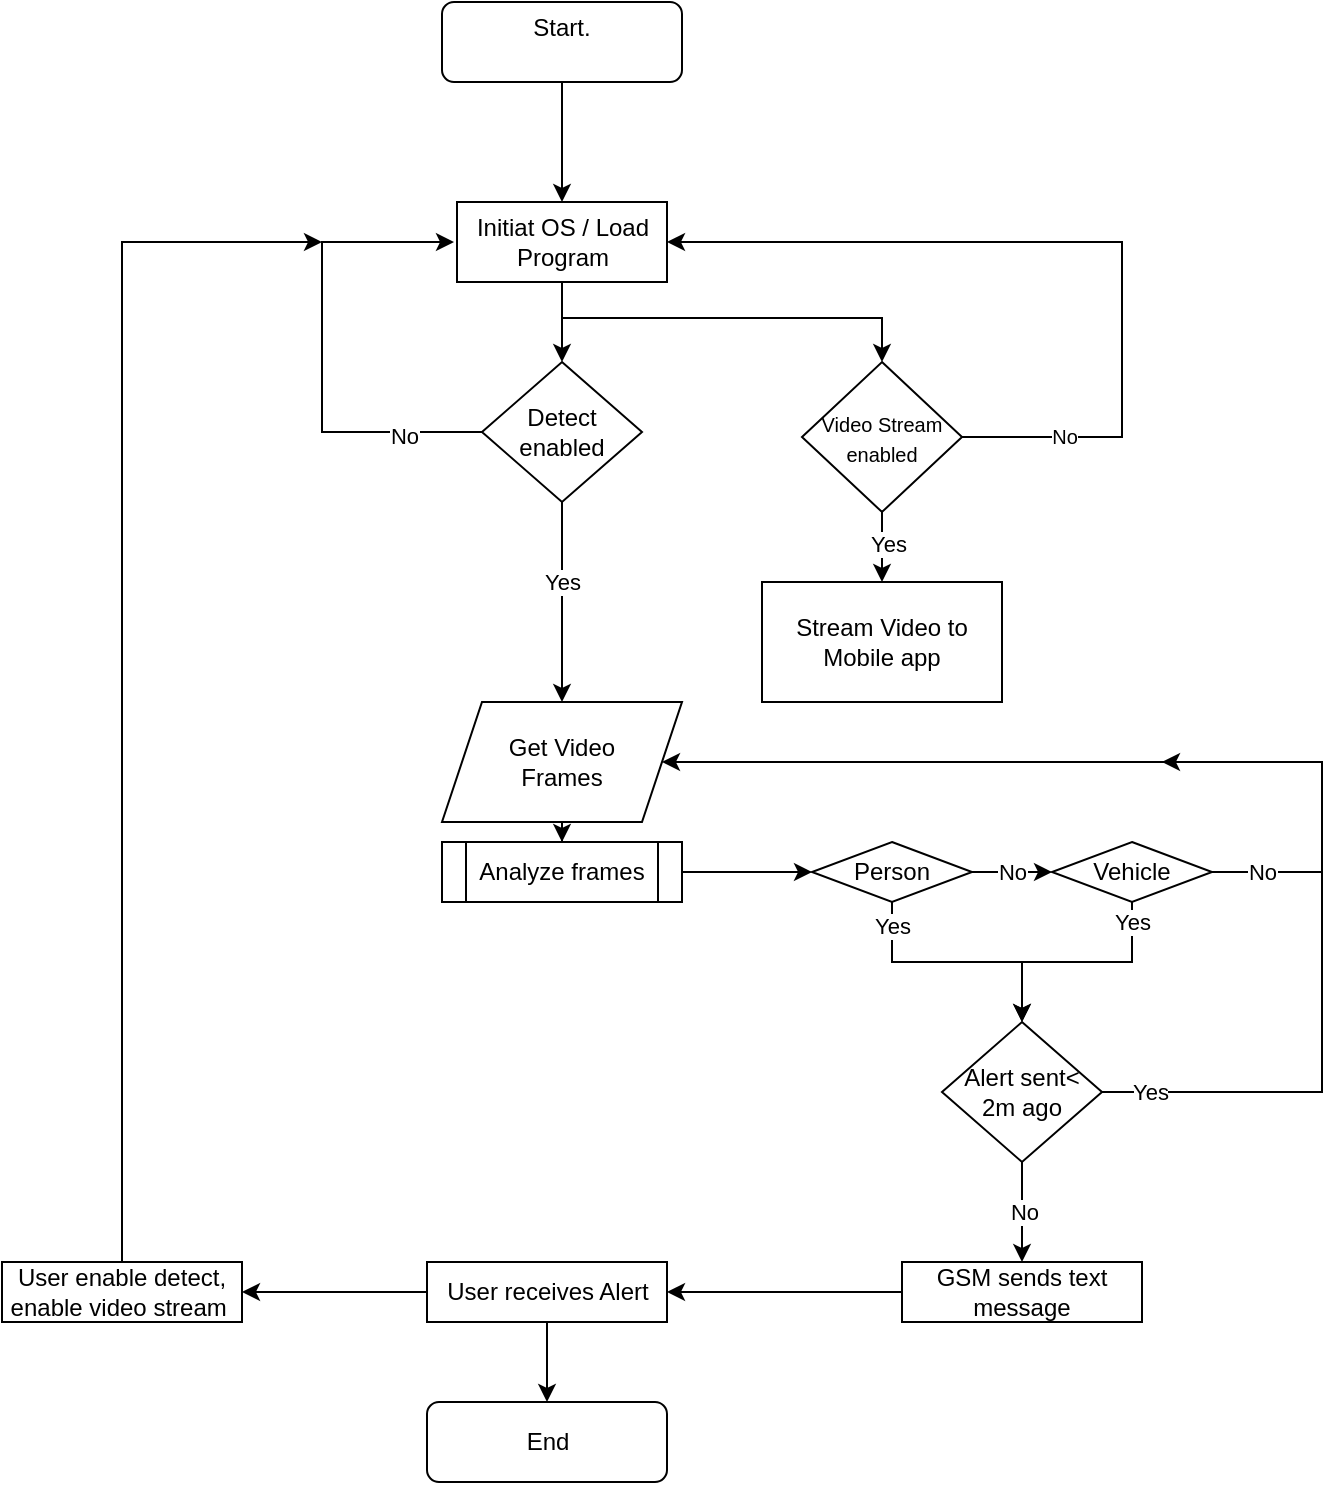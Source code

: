 <mxfile version="15.5.8" type="device"><diagram id="2kIcvvO-JdxeAvNU7qub" name="Page-1"><mxGraphModel dx="1422" dy="882" grid="1" gridSize="10" guides="1" tooltips="1" connect="1" arrows="1" fold="1" page="1" pageScale="1" pageWidth="850" pageHeight="1100" math="0" shadow="0"><root><mxCell id="0"/><mxCell id="1" parent="0"/><mxCell id="9pt7DL2BbyHa8DevOv3a-44" style="edgeStyle=orthogonalEdgeStyle;rounded=0;orthogonalLoop=1;jettySize=auto;html=1;exitX=0.5;exitY=1;exitDx=0;exitDy=0;entryX=0.5;entryY=0;entryDx=0;entryDy=0;spacing=3;" edge="1" parent="1" source="9pt7DL2BbyHa8DevOv3a-45" target="9pt7DL2BbyHa8DevOv3a-65"><mxGeometry relative="1" as="geometry"><mxPoint x="840" y="580" as="targetPoint"/></mxGeometry></mxCell><mxCell id="9pt7DL2BbyHa8DevOv3a-45" value="&lt;div&gt;Start.&lt;/div&gt;&lt;div&gt;&lt;br&gt;&lt;/div&gt;" style="rounded=1;whiteSpace=wrap;html=1;fontSize=12;glass=0;strokeWidth=1;shadow=0;spacing=3;" vertex="1" parent="1"><mxGeometry x="780" y="680" width="120" height="40" as="geometry"/></mxCell><mxCell id="9pt7DL2BbyHa8DevOv3a-46" value="" style="edgeStyle=orthogonalEdgeStyle;rounded=0;orthogonalLoop=1;jettySize=auto;html=1;spacing=3;" edge="1" parent="1" source="9pt7DL2BbyHa8DevOv3a-47" target="9pt7DL2BbyHa8DevOv3a-49"><mxGeometry relative="1" as="geometry"/></mxCell><mxCell id="9pt7DL2BbyHa8DevOv3a-47" value="&lt;div&gt;Get Video&lt;/div&gt;&lt;div&gt;Frames&lt;/div&gt;" style="shape=parallelogram;perimeter=parallelogramPerimeter;whiteSpace=wrap;html=1;fixedSize=1;rounded=0;spacing=3;" vertex="1" parent="1"><mxGeometry x="780" y="1030" width="120" height="60" as="geometry"/></mxCell><mxCell id="9pt7DL2BbyHa8DevOv3a-48" style="edgeStyle=orthogonalEdgeStyle;rounded=0;orthogonalLoop=1;jettySize=auto;html=1;exitX=1;exitY=0.5;exitDx=0;exitDy=0;entryX=0;entryY=0.5;entryDx=0;entryDy=0;spacing=3;" edge="1" parent="1" source="9pt7DL2BbyHa8DevOv3a-49" target="9pt7DL2BbyHa8DevOv3a-53"><mxGeometry relative="1" as="geometry"/></mxCell><mxCell id="9pt7DL2BbyHa8DevOv3a-49" value="Analyze frames" style="shape=process;whiteSpace=wrap;html=1;backgroundOutline=1;rounded=0;spacing=3;" vertex="1" parent="1"><mxGeometry x="780" y="1100" width="120" height="30" as="geometry"/></mxCell><mxCell id="9pt7DL2BbyHa8DevOv3a-50" value="" style="edgeStyle=orthogonalEdgeStyle;rounded=0;orthogonalLoop=1;jettySize=auto;html=1;exitX=0.5;exitY=1;exitDx=0;exitDy=0;entryX=0.5;entryY=0;entryDx=0;entryDy=0;spacing=3;" edge="1" parent="1" source="9pt7DL2BbyHa8DevOv3a-53" target="9pt7DL2BbyHa8DevOv3a-62"><mxGeometry relative="1" as="geometry"><mxPoint x="1055" y="1290" as="targetPoint"/><Array as="points"><mxPoint x="1005" y="1160"/><mxPoint x="1070" y="1160"/></Array></mxGeometry></mxCell><mxCell id="9pt7DL2BbyHa8DevOv3a-51" value="&lt;div&gt;Yes&lt;/div&gt;" style="edgeLabel;html=1;align=center;verticalAlign=middle;resizable=0;points=[];spacing=3;" vertex="1" connectable="0" parent="9pt7DL2BbyHa8DevOv3a-50"><mxGeometry x="-0.818" relative="1" as="geometry"><mxPoint as="offset"/></mxGeometry></mxCell><mxCell id="9pt7DL2BbyHa8DevOv3a-52" value="No" style="edgeStyle=orthogonalEdgeStyle;rounded=0;orthogonalLoop=1;jettySize=auto;html=1;exitX=1;exitY=0.5;exitDx=0;exitDy=0;entryX=0;entryY=0.5;entryDx=0;entryDy=0;spacing=3;" edge="1" parent="1" source="9pt7DL2BbyHa8DevOv3a-53" target="9pt7DL2BbyHa8DevOv3a-58"><mxGeometry relative="1" as="geometry"/></mxCell><mxCell id="9pt7DL2BbyHa8DevOv3a-53" value="Person" style="rhombus;whiteSpace=wrap;html=1;rounded=0;spacing=3;" vertex="1" parent="1"><mxGeometry x="965" y="1100" width="80" height="30" as="geometry"/></mxCell><mxCell id="9pt7DL2BbyHa8DevOv3a-54" value="" style="edgeStyle=orthogonalEdgeStyle;rounded=0;orthogonalLoop=1;jettySize=auto;html=1;entryX=1;entryY=0.5;entryDx=0;entryDy=0;exitX=1;exitY=0.5;exitDx=0;exitDy=0;spacing=3;" edge="1" parent="1" source="9pt7DL2BbyHa8DevOv3a-58" target="9pt7DL2BbyHa8DevOv3a-47"><mxGeometry relative="1" as="geometry"><mxPoint x="865" y="1080" as="targetPoint"/><Array as="points"><mxPoint x="1220" y="1115"/><mxPoint x="1220" y="1060"/></Array></mxGeometry></mxCell><mxCell id="9pt7DL2BbyHa8DevOv3a-55" value="&lt;div&gt;No&lt;/div&gt;" style="edgeLabel;html=1;align=center;verticalAlign=middle;resizable=0;points=[];spacing=3;" vertex="1" connectable="0" parent="9pt7DL2BbyHa8DevOv3a-54"><mxGeometry x="-0.824" y="-1" relative="1" as="geometry"><mxPoint x="-14" y="-1" as="offset"/></mxGeometry></mxCell><mxCell id="9pt7DL2BbyHa8DevOv3a-56" value="" style="edgeStyle=orthogonalEdgeStyle;rounded=0;orthogonalLoop=1;jettySize=auto;html=1;spacing=3;" edge="1" parent="1" source="9pt7DL2BbyHa8DevOv3a-58" target="9pt7DL2BbyHa8DevOv3a-62"><mxGeometry relative="1" as="geometry"><mxPoint x="1055" y="1290" as="targetPoint"/><Array as="points"><mxPoint x="1125" y="1160"/><mxPoint x="1070" y="1160"/></Array></mxGeometry></mxCell><mxCell id="9pt7DL2BbyHa8DevOv3a-57" value="&lt;div&gt;Yes&lt;/div&gt;" style="edgeLabel;html=1;align=center;verticalAlign=middle;resizable=0;points=[];spacing=3;" vertex="1" connectable="0" parent="9pt7DL2BbyHa8DevOv3a-56"><mxGeometry x="-0.829" relative="1" as="geometry"><mxPoint as="offset"/></mxGeometry></mxCell><mxCell id="9pt7DL2BbyHa8DevOv3a-58" value="&lt;div&gt;Vehicle&lt;/div&gt;" style="rhombus;whiteSpace=wrap;html=1;rounded=0;spacing=3;" vertex="1" parent="1"><mxGeometry x="1085" y="1100" width="80" height="30" as="geometry"/></mxCell><mxCell id="9pt7DL2BbyHa8DevOv3a-59" style="edgeStyle=orthogonalEdgeStyle;rounded=0;orthogonalLoop=1;jettySize=auto;html=1;exitX=1;exitY=0.5;exitDx=0;exitDy=0;spacing=3;" edge="1" parent="1" source="9pt7DL2BbyHa8DevOv3a-62"><mxGeometry relative="1" as="geometry"><mxPoint x="1140" y="1060" as="targetPoint"/><Array as="points"><mxPoint x="1220" y="1225"/><mxPoint x="1220" y="1060"/></Array></mxGeometry></mxCell><mxCell id="9pt7DL2BbyHa8DevOv3a-60" value="Yes" style="edgeLabel;html=1;align=center;verticalAlign=middle;resizable=0;points=[];spacing=3;" vertex="1" connectable="0" parent="9pt7DL2BbyHa8DevOv3a-59"><mxGeometry x="-0.864" relative="1" as="geometry"><mxPoint as="offset"/></mxGeometry></mxCell><mxCell id="9pt7DL2BbyHa8DevOv3a-61" value="No" style="edgeStyle=orthogonalEdgeStyle;rounded=0;orthogonalLoop=1;jettySize=auto;html=1;spacing=3;" edge="1" parent="1" source="9pt7DL2BbyHa8DevOv3a-62"><mxGeometry relative="1" as="geometry"><mxPoint x="1070" y="1310" as="targetPoint"/></mxGeometry></mxCell><mxCell id="9pt7DL2BbyHa8DevOv3a-62" value="&lt;div&gt;&lt;span&gt;Alert sent&amp;lt; 2m ago&lt;/span&gt;&lt;br&gt;&lt;/div&gt;" style="rhombus;whiteSpace=wrap;html=1;spacing=3;" vertex="1" parent="1"><mxGeometry x="1030" y="1190" width="80" height="70" as="geometry"/></mxCell><mxCell id="9pt7DL2BbyHa8DevOv3a-63" style="edgeStyle=orthogonalEdgeStyle;rounded=0;orthogonalLoop=1;jettySize=auto;html=1;exitX=0.5;exitY=1;exitDx=0;exitDy=0;entryX=0.5;entryY=0;entryDx=0;entryDy=0;spacing=3;" edge="1" parent="1" source="9pt7DL2BbyHa8DevOv3a-65" target="9pt7DL2BbyHa8DevOv3a-69"><mxGeometry relative="1" as="geometry"><mxPoint x="840" y="790" as="targetPoint"/></mxGeometry></mxCell><mxCell id="9pt7DL2BbyHa8DevOv3a-64" style="edgeStyle=orthogonalEdgeStyle;rounded=0;orthogonalLoop=1;jettySize=auto;html=1;entryX=0.5;entryY=0;entryDx=0;entryDy=0;" edge="1" parent="1" source="9pt7DL2BbyHa8DevOv3a-65" target="9pt7DL2BbyHa8DevOv3a-80"><mxGeometry relative="1" as="geometry"><Array as="points"><mxPoint x="840" y="838"/><mxPoint x="1000" y="838"/></Array></mxGeometry></mxCell><mxCell id="9pt7DL2BbyHa8DevOv3a-65" value="Initiat OS / Load Program" style="rounded=0;whiteSpace=wrap;html=1;spacing=3;" vertex="1" parent="1"><mxGeometry x="787.5" y="780" width="105" height="40" as="geometry"/></mxCell><mxCell id="9pt7DL2BbyHa8DevOv3a-66" style="edgeStyle=orthogonalEdgeStyle;rounded=0;orthogonalLoop=1;jettySize=auto;html=1;exitX=0;exitY=0.5;exitDx=0;exitDy=0;spacing=3;" edge="1" parent="1" source="9pt7DL2BbyHa8DevOv3a-69"><mxGeometry relative="1" as="geometry"><mxPoint x="786" y="800" as="targetPoint"/><Array as="points"><mxPoint x="720" y="895"/><mxPoint x="720" y="800"/></Array></mxGeometry></mxCell><mxCell id="9pt7DL2BbyHa8DevOv3a-67" value="No" style="edgeLabel;html=1;align=center;verticalAlign=middle;resizable=0;points=[];spacing=3;" vertex="1" connectable="0" parent="9pt7DL2BbyHa8DevOv3a-66"><mxGeometry x="-0.815" y="2" relative="1" as="geometry"><mxPoint x="-17" as="offset"/></mxGeometry></mxCell><mxCell id="9pt7DL2BbyHa8DevOv3a-68" value="Yes" style="edgeStyle=orthogonalEdgeStyle;rounded=0;orthogonalLoop=1;jettySize=auto;html=1;exitX=0.5;exitY=1;exitDx=0;exitDy=0;entryX=0.5;entryY=0;entryDx=0;entryDy=0;spacing=3;" edge="1" parent="1" source="9pt7DL2BbyHa8DevOv3a-69" target="9pt7DL2BbyHa8DevOv3a-47"><mxGeometry relative="1" as="geometry"><mxPoint x="840" y="900" as="targetPoint"/><Array as="points"><mxPoint x="840" y="920"/><mxPoint x="840" y="920"/></Array><mxPoint as="offset"/></mxGeometry></mxCell><mxCell id="9pt7DL2BbyHa8DevOv3a-69" value="Detect enabled" style="rhombus;whiteSpace=wrap;html=1;rounded=0;spacing=3;" vertex="1" parent="1"><mxGeometry x="800" y="860" width="80" height="70" as="geometry"/></mxCell><mxCell id="9pt7DL2BbyHa8DevOv3a-70" style="edgeStyle=orthogonalEdgeStyle;rounded=0;orthogonalLoop=1;jettySize=auto;html=1;exitX=0;exitY=0.5;exitDx=0;exitDy=0;entryX=1;entryY=0.5;entryDx=0;entryDy=0;spacing=3;" edge="1" parent="1" source="9pt7DL2BbyHa8DevOv3a-71" target="9pt7DL2BbyHa8DevOv3a-74"><mxGeometry relative="1" as="geometry"/></mxCell><mxCell id="9pt7DL2BbyHa8DevOv3a-71" value="&lt;div&gt;GSM sends text message&lt;/div&gt;" style="whiteSpace=wrap;html=1;spacing=3;" vertex="1" parent="1"><mxGeometry x="1010" y="1310" width="120" height="30" as="geometry"/></mxCell><mxCell id="9pt7DL2BbyHa8DevOv3a-72" value="" style="edgeStyle=none;rounded=0;sketch=0;orthogonalLoop=1;jettySize=auto;html=1;shadow=0;spacing=3;" edge="1" parent="1" source="9pt7DL2BbyHa8DevOv3a-74" target="9pt7DL2BbyHa8DevOv3a-75"><mxGeometry relative="1" as="geometry"/></mxCell><mxCell id="9pt7DL2BbyHa8DevOv3a-73" style="edgeStyle=orthogonalEdgeStyle;rounded=0;orthogonalLoop=1;jettySize=auto;html=1;entryX=1;entryY=0.5;entryDx=0;entryDy=0;fontSize=10;" edge="1" parent="1" source="9pt7DL2BbyHa8DevOv3a-74" target="9pt7DL2BbyHa8DevOv3a-83"><mxGeometry relative="1" as="geometry"/></mxCell><mxCell id="9pt7DL2BbyHa8DevOv3a-74" value="&lt;div&gt;User receives Alert&lt;br&gt;&lt;/div&gt;" style="whiteSpace=wrap;html=1;spacing=3;" vertex="1" parent="1"><mxGeometry x="772.5" y="1310" width="120" height="30" as="geometry"/></mxCell><mxCell id="9pt7DL2BbyHa8DevOv3a-75" value="&lt;div&gt;End&lt;/div&gt;" style="rounded=1;whiteSpace=wrap;html=1;fontSize=12;glass=0;strokeWidth=1;shadow=0;spacing=3;" vertex="1" parent="1"><mxGeometry x="772.5" y="1380" width="120" height="40" as="geometry"/></mxCell><mxCell id="9pt7DL2BbyHa8DevOv3a-76" value="" style="edgeStyle=orthogonalEdgeStyle;rounded=0;orthogonalLoop=1;jettySize=auto;html=1;" edge="1" parent="1" source="9pt7DL2BbyHa8DevOv3a-80" target="9pt7DL2BbyHa8DevOv3a-81"><mxGeometry relative="1" as="geometry"/></mxCell><mxCell id="9pt7DL2BbyHa8DevOv3a-77" value="Yes" style="edgeLabel;html=1;align=center;verticalAlign=middle;resizable=0;points=[];" vertex="1" connectable="0" parent="9pt7DL2BbyHa8DevOv3a-76"><mxGeometry x="-0.292" y="3" relative="1" as="geometry"><mxPoint as="offset"/></mxGeometry></mxCell><mxCell id="9pt7DL2BbyHa8DevOv3a-78" style="edgeStyle=orthogonalEdgeStyle;rounded=0;orthogonalLoop=1;jettySize=auto;html=1;exitX=1;exitY=0.5;exitDx=0;exitDy=0;entryX=1;entryY=0.5;entryDx=0;entryDy=0;fontSize=10;" edge="1" parent="1" source="9pt7DL2BbyHa8DevOv3a-80" target="9pt7DL2BbyHa8DevOv3a-65"><mxGeometry relative="1" as="geometry"><Array as="points"><mxPoint x="1120" y="897"/><mxPoint x="1120" y="800"/></Array></mxGeometry></mxCell><mxCell id="9pt7DL2BbyHa8DevOv3a-79" value="No" style="edgeLabel;html=1;align=center;verticalAlign=middle;resizable=0;points=[];fontSize=10;" vertex="1" connectable="0" parent="9pt7DL2BbyHa8DevOv3a-78"><mxGeometry x="-0.751" y="1" relative="1" as="geometry"><mxPoint as="offset"/></mxGeometry></mxCell><mxCell id="9pt7DL2BbyHa8DevOv3a-80" value="&lt;font style=&quot;font-size: 10px&quot;&gt;Video Stream enabled&lt;/font&gt;" style="rhombus;whiteSpace=wrap;html=1;rounded=0;spacing=3;" vertex="1" parent="1"><mxGeometry x="960" y="860" width="80" height="75" as="geometry"/></mxCell><mxCell id="9pt7DL2BbyHa8DevOv3a-81" value="Stream Video to Mobile app" style="whiteSpace=wrap;html=1;rounded=0;spacing=3;" vertex="1" parent="1"><mxGeometry x="940" y="970" width="120" height="60" as="geometry"/></mxCell><mxCell id="9pt7DL2BbyHa8DevOv3a-82" style="edgeStyle=orthogonalEdgeStyle;rounded=0;orthogonalLoop=1;jettySize=auto;html=1;fontSize=10;exitX=0.5;exitY=0;exitDx=0;exitDy=0;" edge="1" parent="1" source="9pt7DL2BbyHa8DevOv3a-83"><mxGeometry relative="1" as="geometry"><mxPoint x="720" y="800" as="targetPoint"/><Array as="points"><mxPoint x="620" y="800"/></Array></mxGeometry></mxCell><mxCell id="9pt7DL2BbyHa8DevOv3a-83" value="User enable detect, enable video stream&amp;nbsp;" style="whiteSpace=wrap;html=1;spacing=3;" vertex="1" parent="1"><mxGeometry x="560" y="1310" width="120" height="30" as="geometry"/></mxCell></root></mxGraphModel></diagram></mxfile>